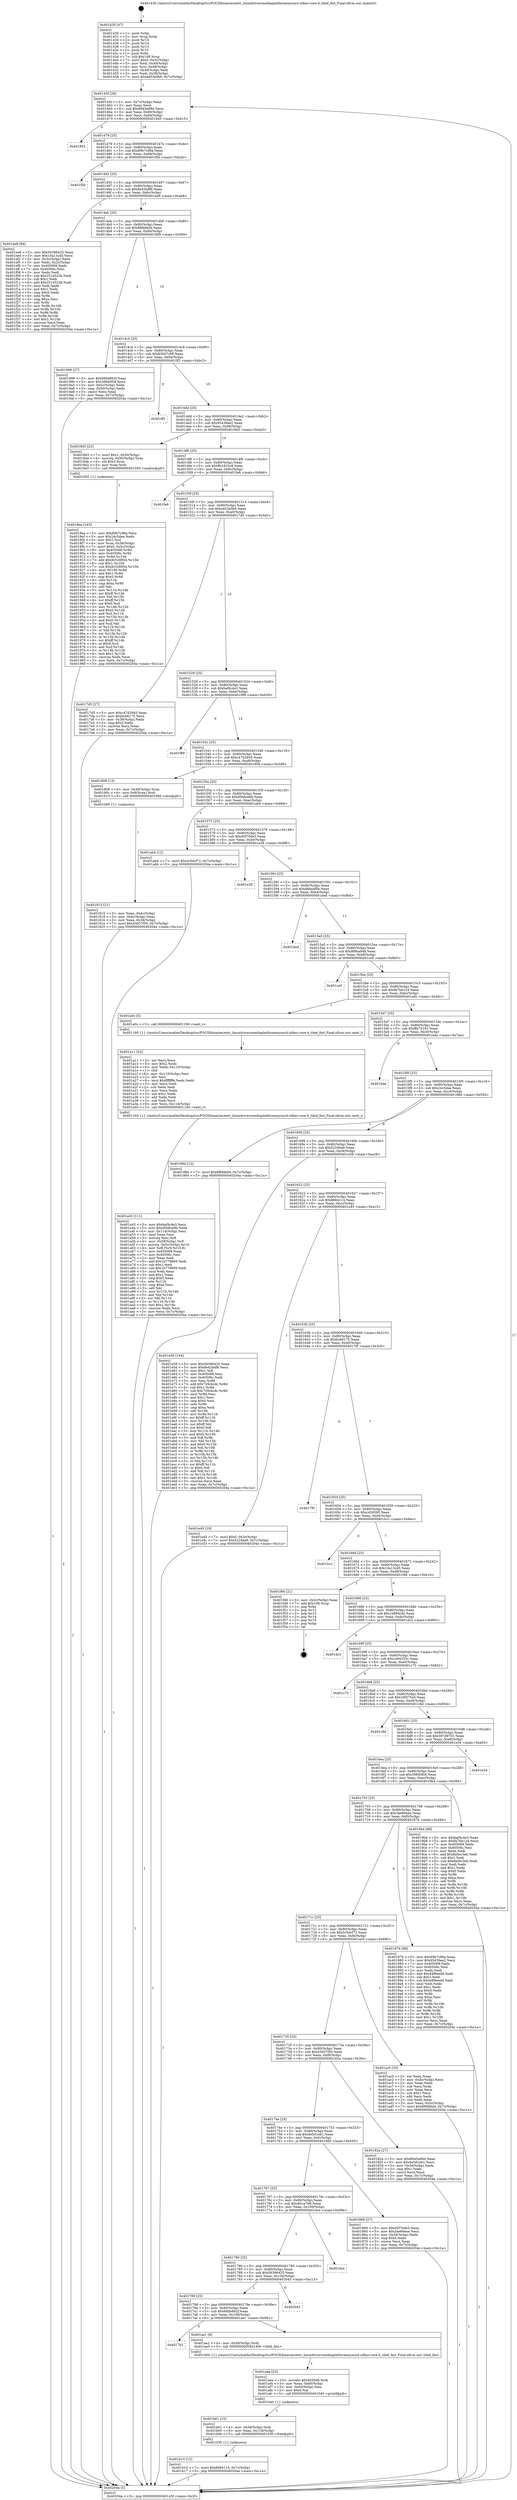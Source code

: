 digraph "0x401430" {
  label = "0x401430 (/mnt/c/Users/mathe/Desktop/tcc/POCII/binaries/extr_linuxdriversmediaplatformexynos4-isfimc-core.h_tiled_fmt_Final-ollvm.out::main(0))"
  labelloc = "t"
  node[shape=record]

  Entry [label="",width=0.3,height=0.3,shape=circle,fillcolor=black,style=filled]
  "0x40145f" [label="{
     0x40145f [26]\l
     | [instrs]\l
     &nbsp;&nbsp;0x40145f \<+3\>: mov -0x7c(%rbp),%eax\l
     &nbsp;&nbsp;0x401462 \<+2\>: mov %eax,%ecx\l
     &nbsp;&nbsp;0x401464 \<+6\>: sub $0x8945e88d,%ecx\l
     &nbsp;&nbsp;0x40146a \<+3\>: mov %eax,-0x80(%rbp)\l
     &nbsp;&nbsp;0x40146d \<+6\>: mov %ecx,-0x84(%rbp)\l
     &nbsp;&nbsp;0x401473 \<+6\>: je 0000000000401845 \<main+0x415\>\l
  }"]
  "0x401845" [label="{
     0x401845\l
  }", style=dashed]
  "0x401479" [label="{
     0x401479 [25]\l
     | [instrs]\l
     &nbsp;&nbsp;0x401479 \<+5\>: jmp 000000000040147e \<main+0x4e\>\l
     &nbsp;&nbsp;0x40147e \<+3\>: mov -0x80(%rbp),%eax\l
     &nbsp;&nbsp;0x401481 \<+5\>: sub $0x89b7c98a,%eax\l
     &nbsp;&nbsp;0x401486 \<+6\>: mov %eax,-0x88(%rbp)\l
     &nbsp;&nbsp;0x40148c \<+6\>: je 0000000000401f5b \<main+0xb2b\>\l
  }"]
  Exit [label="",width=0.3,height=0.3,shape=circle,fillcolor=black,style=filled,peripheries=2]
  "0x401f5b" [label="{
     0x401f5b\l
  }", style=dashed]
  "0x401492" [label="{
     0x401492 [25]\l
     | [instrs]\l
     &nbsp;&nbsp;0x401492 \<+5\>: jmp 0000000000401497 \<main+0x67\>\l
     &nbsp;&nbsp;0x401497 \<+3\>: mov -0x80(%rbp),%eax\l
     &nbsp;&nbsp;0x40149a \<+5\>: sub $0x8e42bdf6,%eax\l
     &nbsp;&nbsp;0x40149f \<+6\>: mov %eax,-0x8c(%rbp)\l
     &nbsp;&nbsp;0x4014a5 \<+6\>: je 0000000000401ee8 \<main+0xab8\>\l
  }"]
  "0x401b10" [label="{
     0x401b10 [12]\l
     | [instrs]\l
     &nbsp;&nbsp;0x401b10 \<+7\>: movl $0x8684114,-0x7c(%rbp)\l
     &nbsp;&nbsp;0x401b17 \<+5\>: jmp 000000000040204a \<main+0xc1a\>\l
  }"]
  "0x401ee8" [label="{
     0x401ee8 [94]\l
     | [instrs]\l
     &nbsp;&nbsp;0x401ee8 \<+5\>: mov $0x56396425,%eax\l
     &nbsp;&nbsp;0x401eed \<+5\>: mov $0x10a13cd5,%ecx\l
     &nbsp;&nbsp;0x401ef2 \<+3\>: mov -0x3c(%rbp),%edx\l
     &nbsp;&nbsp;0x401ef5 \<+3\>: mov %edx,-0x2c(%rbp)\l
     &nbsp;&nbsp;0x401ef8 \<+7\>: mov 0x405068,%edx\l
     &nbsp;&nbsp;0x401eff \<+7\>: mov 0x40506c,%esi\l
     &nbsp;&nbsp;0x401f06 \<+2\>: mov %edx,%edi\l
     &nbsp;&nbsp;0x401f08 \<+6\>: sub $0x2514523b,%edi\l
     &nbsp;&nbsp;0x401f0e \<+3\>: sub $0x1,%edi\l
     &nbsp;&nbsp;0x401f11 \<+6\>: add $0x2514523b,%edi\l
     &nbsp;&nbsp;0x401f17 \<+3\>: imul %edi,%edx\l
     &nbsp;&nbsp;0x401f1a \<+3\>: and $0x1,%edx\l
     &nbsp;&nbsp;0x401f1d \<+3\>: cmp $0x0,%edx\l
     &nbsp;&nbsp;0x401f20 \<+4\>: sete %r8b\l
     &nbsp;&nbsp;0x401f24 \<+3\>: cmp $0xa,%esi\l
     &nbsp;&nbsp;0x401f27 \<+4\>: setl %r9b\l
     &nbsp;&nbsp;0x401f2b \<+3\>: mov %r8b,%r10b\l
     &nbsp;&nbsp;0x401f2e \<+3\>: and %r9b,%r10b\l
     &nbsp;&nbsp;0x401f31 \<+3\>: xor %r9b,%r8b\l
     &nbsp;&nbsp;0x401f34 \<+3\>: or %r8b,%r10b\l
     &nbsp;&nbsp;0x401f37 \<+4\>: test $0x1,%r10b\l
     &nbsp;&nbsp;0x401f3b \<+3\>: cmovne %ecx,%eax\l
     &nbsp;&nbsp;0x401f3e \<+3\>: mov %eax,-0x7c(%rbp)\l
     &nbsp;&nbsp;0x401f41 \<+5\>: jmp 000000000040204a \<main+0xc1a\>\l
  }"]
  "0x4014ab" [label="{
     0x4014ab [25]\l
     | [instrs]\l
     &nbsp;&nbsp;0x4014ab \<+5\>: jmp 00000000004014b0 \<main+0x80\>\l
     &nbsp;&nbsp;0x4014b0 \<+3\>: mov -0x80(%rbp),%eax\l
     &nbsp;&nbsp;0x4014b3 \<+5\>: sub $0x8f6fd6d4,%eax\l
     &nbsp;&nbsp;0x4014b8 \<+6\>: mov %eax,-0x90(%rbp)\l
     &nbsp;&nbsp;0x4014be \<+6\>: je 0000000000401999 \<main+0x569\>\l
  }"]
  "0x401b01" [label="{
     0x401b01 [15]\l
     | [instrs]\l
     &nbsp;&nbsp;0x401b01 \<+4\>: mov -0x58(%rbp),%rdi\l
     &nbsp;&nbsp;0x401b05 \<+6\>: mov %eax,-0x118(%rbp)\l
     &nbsp;&nbsp;0x401b0b \<+5\>: call 0000000000401030 \<free@plt\>\l
     | [calls]\l
     &nbsp;&nbsp;0x401030 \{1\} (unknown)\l
  }"]
  "0x401999" [label="{
     0x401999 [27]\l
     | [instrs]\l
     &nbsp;&nbsp;0x401999 \<+5\>: mov $0x680b862f,%eax\l
     &nbsp;&nbsp;0x40199e \<+5\>: mov $0x39840fc8,%ecx\l
     &nbsp;&nbsp;0x4019a3 \<+3\>: mov -0x5c(%rbp),%edx\l
     &nbsp;&nbsp;0x4019a6 \<+3\>: cmp -0x50(%rbp),%edx\l
     &nbsp;&nbsp;0x4019a9 \<+3\>: cmovl %ecx,%eax\l
     &nbsp;&nbsp;0x4019ac \<+3\>: mov %eax,-0x7c(%rbp)\l
     &nbsp;&nbsp;0x4019af \<+5\>: jmp 000000000040204a \<main+0xc1a\>\l
  }"]
  "0x4014c4" [label="{
     0x4014c4 [25]\l
     | [instrs]\l
     &nbsp;&nbsp;0x4014c4 \<+5\>: jmp 00000000004014c9 \<main+0x99\>\l
     &nbsp;&nbsp;0x4014c9 \<+3\>: mov -0x80(%rbp),%eax\l
     &nbsp;&nbsp;0x4014cc \<+5\>: sub $0x93b97c98,%eax\l
     &nbsp;&nbsp;0x4014d1 \<+6\>: mov %eax,-0x94(%rbp)\l
     &nbsp;&nbsp;0x4014d7 \<+6\>: je 0000000000401ff2 \<main+0xbc2\>\l
  }"]
  "0x401aea" [label="{
     0x401aea [23]\l
     | [instrs]\l
     &nbsp;&nbsp;0x401aea \<+10\>: movabs $0x4030d6,%rdi\l
     &nbsp;&nbsp;0x401af4 \<+3\>: mov %eax,-0x60(%rbp)\l
     &nbsp;&nbsp;0x401af7 \<+3\>: mov -0x60(%rbp),%esi\l
     &nbsp;&nbsp;0x401afa \<+2\>: mov $0x0,%al\l
     &nbsp;&nbsp;0x401afc \<+5\>: call 0000000000401040 \<printf@plt\>\l
     | [calls]\l
     &nbsp;&nbsp;0x401040 \{1\} (unknown)\l
  }"]
  "0x401ff2" [label="{
     0x401ff2\l
  }", style=dashed]
  "0x4014dd" [label="{
     0x4014dd [25]\l
     | [instrs]\l
     &nbsp;&nbsp;0x4014dd \<+5\>: jmp 00000000004014e2 \<main+0xb2\>\l
     &nbsp;&nbsp;0x4014e2 \<+3\>: mov -0x80(%rbp),%eax\l
     &nbsp;&nbsp;0x4014e5 \<+5\>: sub $0x95439ee2,%eax\l
     &nbsp;&nbsp;0x4014ea \<+6\>: mov %eax,-0x98(%rbp)\l
     &nbsp;&nbsp;0x4014f0 \<+6\>: je 00000000004018d3 \<main+0x4a3\>\l
  }"]
  "0x4017b2" [label="{
     0x4017b2\l
  }", style=dashed]
  "0x4018d3" [label="{
     0x4018d3 [23]\l
     | [instrs]\l
     &nbsp;&nbsp;0x4018d3 \<+7\>: movl $0x1,-0x50(%rbp)\l
     &nbsp;&nbsp;0x4018da \<+4\>: movslq -0x50(%rbp),%rax\l
     &nbsp;&nbsp;0x4018de \<+4\>: shl $0x3,%rax\l
     &nbsp;&nbsp;0x4018e2 \<+3\>: mov %rax,%rdi\l
     &nbsp;&nbsp;0x4018e5 \<+5\>: call 0000000000401050 \<malloc@plt\>\l
     | [calls]\l
     &nbsp;&nbsp;0x401050 \{1\} (unknown)\l
  }"]
  "0x4014f6" [label="{
     0x4014f6 [25]\l
     | [instrs]\l
     &nbsp;&nbsp;0x4014f6 \<+5\>: jmp 00000000004014fb \<main+0xcb\>\l
     &nbsp;&nbsp;0x4014fb \<+3\>: mov -0x80(%rbp),%eax\l
     &nbsp;&nbsp;0x4014fe \<+5\>: sub $0x9b1832c8,%eax\l
     &nbsp;&nbsp;0x401503 \<+6\>: mov %eax,-0x9c(%rbp)\l
     &nbsp;&nbsp;0x401509 \<+6\>: je 0000000000401fe6 \<main+0xbb6\>\l
  }"]
  "0x401ae1" [label="{
     0x401ae1 [9]\l
     | [instrs]\l
     &nbsp;&nbsp;0x401ae1 \<+4\>: mov -0x58(%rbp),%rdi\l
     &nbsp;&nbsp;0x401ae5 \<+5\>: call 0000000000401400 \<tiled_fmt\>\l
     | [calls]\l
     &nbsp;&nbsp;0x401400 \{1\} (/mnt/c/Users/mathe/Desktop/tcc/POCII/binaries/extr_linuxdriversmediaplatformexynos4-isfimc-core.h_tiled_fmt_Final-ollvm.out::tiled_fmt)\l
  }"]
  "0x401fe6" [label="{
     0x401fe6\l
  }", style=dashed]
  "0x40150f" [label="{
     0x40150f [25]\l
     | [instrs]\l
     &nbsp;&nbsp;0x40150f \<+5\>: jmp 0000000000401514 \<main+0xe4\>\l
     &nbsp;&nbsp;0x401514 \<+3\>: mov -0x80(%rbp),%eax\l
     &nbsp;&nbsp;0x401517 \<+5\>: sub $0xa453e0b9,%eax\l
     &nbsp;&nbsp;0x40151c \<+6\>: mov %eax,-0xa0(%rbp)\l
     &nbsp;&nbsp;0x401522 \<+6\>: je 00000000004017d5 \<main+0x3a5\>\l
  }"]
  "0x401799" [label="{
     0x401799 [25]\l
     | [instrs]\l
     &nbsp;&nbsp;0x401799 \<+5\>: jmp 000000000040179e \<main+0x36e\>\l
     &nbsp;&nbsp;0x40179e \<+3\>: mov -0x80(%rbp),%eax\l
     &nbsp;&nbsp;0x4017a1 \<+5\>: sub $0x680b862f,%eax\l
     &nbsp;&nbsp;0x4017a6 \<+6\>: mov %eax,-0x108(%rbp)\l
     &nbsp;&nbsp;0x4017ac \<+6\>: je 0000000000401ae1 \<main+0x6b1\>\l
  }"]
  "0x4017d5" [label="{
     0x4017d5 [27]\l
     | [instrs]\l
     &nbsp;&nbsp;0x4017d5 \<+5\>: mov $0xc47d2945,%eax\l
     &nbsp;&nbsp;0x4017da \<+5\>: mov $0xbcb6175,%ecx\l
     &nbsp;&nbsp;0x4017df \<+3\>: mov -0x38(%rbp),%edx\l
     &nbsp;&nbsp;0x4017e2 \<+3\>: cmp $0x2,%edx\l
     &nbsp;&nbsp;0x4017e5 \<+3\>: cmovne %ecx,%eax\l
     &nbsp;&nbsp;0x4017e8 \<+3\>: mov %eax,-0x7c(%rbp)\l
     &nbsp;&nbsp;0x4017eb \<+5\>: jmp 000000000040204a \<main+0xc1a\>\l
  }"]
  "0x401528" [label="{
     0x401528 [25]\l
     | [instrs]\l
     &nbsp;&nbsp;0x401528 \<+5\>: jmp 000000000040152d \<main+0xfd\>\l
     &nbsp;&nbsp;0x40152d \<+3\>: mov -0x80(%rbp),%eax\l
     &nbsp;&nbsp;0x401530 \<+5\>: sub $0xbaf4c4e3,%eax\l
     &nbsp;&nbsp;0x401535 \<+6\>: mov %eax,-0xa4(%rbp)\l
     &nbsp;&nbsp;0x40153b \<+6\>: je 0000000000401f89 \<main+0xb59\>\l
  }"]
  "0x40204a" [label="{
     0x40204a [5]\l
     | [instrs]\l
     &nbsp;&nbsp;0x40204a \<+5\>: jmp 000000000040145f \<main+0x2f\>\l
  }"]
  "0x401430" [label="{
     0x401430 [47]\l
     | [instrs]\l
     &nbsp;&nbsp;0x401430 \<+1\>: push %rbp\l
     &nbsp;&nbsp;0x401431 \<+3\>: mov %rsp,%rbp\l
     &nbsp;&nbsp;0x401434 \<+2\>: push %r15\l
     &nbsp;&nbsp;0x401436 \<+2\>: push %r14\l
     &nbsp;&nbsp;0x401438 \<+2\>: push %r13\l
     &nbsp;&nbsp;0x40143a \<+2\>: push %r12\l
     &nbsp;&nbsp;0x40143c \<+1\>: push %rbx\l
     &nbsp;&nbsp;0x40143d \<+7\>: sub $0x108,%rsp\l
     &nbsp;&nbsp;0x401444 \<+7\>: movl $0x0,-0x3c(%rbp)\l
     &nbsp;&nbsp;0x40144b \<+3\>: mov %edi,-0x40(%rbp)\l
     &nbsp;&nbsp;0x40144e \<+4\>: mov %rsi,-0x48(%rbp)\l
     &nbsp;&nbsp;0x401452 \<+3\>: mov -0x40(%rbp),%edi\l
     &nbsp;&nbsp;0x401455 \<+3\>: mov %edi,-0x38(%rbp)\l
     &nbsp;&nbsp;0x401458 \<+7\>: movl $0xa453e0b9,-0x7c(%rbp)\l
  }"]
  "0x402043" [label="{
     0x402043\l
  }", style=dashed]
  "0x401f89" [label="{
     0x401f89\l
  }", style=dashed]
  "0x401541" [label="{
     0x401541 [25]\l
     | [instrs]\l
     &nbsp;&nbsp;0x401541 \<+5\>: jmp 0000000000401546 \<main+0x116\>\l
     &nbsp;&nbsp;0x401546 \<+3\>: mov -0x80(%rbp),%eax\l
     &nbsp;&nbsp;0x401549 \<+5\>: sub $0xc47d2945,%eax\l
     &nbsp;&nbsp;0x40154e \<+6\>: mov %eax,-0xa8(%rbp)\l
     &nbsp;&nbsp;0x401554 \<+6\>: je 0000000000401808 \<main+0x3d8\>\l
  }"]
  "0x401780" [label="{
     0x401780 [25]\l
     | [instrs]\l
     &nbsp;&nbsp;0x401780 \<+5\>: jmp 0000000000401785 \<main+0x355\>\l
     &nbsp;&nbsp;0x401785 \<+3\>: mov -0x80(%rbp),%eax\l
     &nbsp;&nbsp;0x401788 \<+5\>: sub $0x56396425,%eax\l
     &nbsp;&nbsp;0x40178d \<+6\>: mov %eax,-0x104(%rbp)\l
     &nbsp;&nbsp;0x401793 \<+6\>: je 0000000000402043 \<main+0xc13\>\l
  }"]
  "0x401808" [label="{
     0x401808 [13]\l
     | [instrs]\l
     &nbsp;&nbsp;0x401808 \<+4\>: mov -0x48(%rbp),%rax\l
     &nbsp;&nbsp;0x40180c \<+4\>: mov 0x8(%rax),%rdi\l
     &nbsp;&nbsp;0x401810 \<+5\>: call 0000000000401060 \<atoi@plt\>\l
     | [calls]\l
     &nbsp;&nbsp;0x401060 \{1\} (unknown)\l
  }"]
  "0x40155a" [label="{
     0x40155a [25]\l
     | [instrs]\l
     &nbsp;&nbsp;0x40155a \<+5\>: jmp 000000000040155f \<main+0x12f\>\l
     &nbsp;&nbsp;0x40155f \<+3\>: mov -0x80(%rbp),%eax\l
     &nbsp;&nbsp;0x401562 \<+5\>: sub $0xd5b8ce9b,%eax\l
     &nbsp;&nbsp;0x401567 \<+6\>: mov %eax,-0xac(%rbp)\l
     &nbsp;&nbsp;0x40156d \<+6\>: je 0000000000401ab4 \<main+0x684\>\l
  }"]
  "0x401815" [label="{
     0x401815 [21]\l
     | [instrs]\l
     &nbsp;&nbsp;0x401815 \<+3\>: mov %eax,-0x4c(%rbp)\l
     &nbsp;&nbsp;0x401818 \<+3\>: mov -0x4c(%rbp),%eax\l
     &nbsp;&nbsp;0x40181b \<+3\>: mov %eax,-0x34(%rbp)\l
     &nbsp;&nbsp;0x40181e \<+7\>: movl $0x43d37f50,-0x7c(%rbp)\l
     &nbsp;&nbsp;0x401825 \<+5\>: jmp 000000000040204a \<main+0xc1a\>\l
  }"]
  "0x401dce" [label="{
     0x401dce\l
  }", style=dashed]
  "0x401ab4" [label="{
     0x401ab4 [12]\l
     | [instrs]\l
     &nbsp;&nbsp;0x401ab4 \<+7\>: movl $0x3c5dcf72,-0x7c(%rbp)\l
     &nbsp;&nbsp;0x401abb \<+5\>: jmp 000000000040204a \<main+0xc1a\>\l
  }"]
  "0x401573" [label="{
     0x401573 [25]\l
     | [instrs]\l
     &nbsp;&nbsp;0x401573 \<+5\>: jmp 0000000000401578 \<main+0x148\>\l
     &nbsp;&nbsp;0x401578 \<+3\>: mov -0x80(%rbp),%eax\l
     &nbsp;&nbsp;0x40157b \<+5\>: sub $0xd5f70de3,%eax\l
     &nbsp;&nbsp;0x401580 \<+6\>: mov %eax,-0xb0(%rbp)\l
     &nbsp;&nbsp;0x401586 \<+6\>: je 0000000000401e28 \<main+0x9f8\>\l
  }"]
  "0x401a45" [label="{
     0x401a45 [111]\l
     | [instrs]\l
     &nbsp;&nbsp;0x401a45 \<+5\>: mov $0xbaf4c4e3,%ecx\l
     &nbsp;&nbsp;0x401a4a \<+5\>: mov $0xd5b8ce9b,%edx\l
     &nbsp;&nbsp;0x401a4f \<+6\>: mov -0x114(%rbp),%esi\l
     &nbsp;&nbsp;0x401a55 \<+3\>: imul %eax,%esi\l
     &nbsp;&nbsp;0x401a58 \<+3\>: movslq %esi,%r8\l
     &nbsp;&nbsp;0x401a5b \<+4\>: mov -0x58(%rbp),%r9\l
     &nbsp;&nbsp;0x401a5f \<+4\>: movslq -0x5c(%rbp),%r10\l
     &nbsp;&nbsp;0x401a63 \<+4\>: mov %r8,(%r9,%r10,8)\l
     &nbsp;&nbsp;0x401a67 \<+7\>: mov 0x405068,%eax\l
     &nbsp;&nbsp;0x401a6e \<+7\>: mov 0x40506c,%esi\l
     &nbsp;&nbsp;0x401a75 \<+2\>: mov %eax,%edi\l
     &nbsp;&nbsp;0x401a77 \<+6\>: add $0x1b779669,%edi\l
     &nbsp;&nbsp;0x401a7d \<+3\>: sub $0x1,%edi\l
     &nbsp;&nbsp;0x401a80 \<+6\>: sub $0x1b779669,%edi\l
     &nbsp;&nbsp;0x401a86 \<+3\>: imul %edi,%eax\l
     &nbsp;&nbsp;0x401a89 \<+3\>: and $0x1,%eax\l
     &nbsp;&nbsp;0x401a8c \<+3\>: cmp $0x0,%eax\l
     &nbsp;&nbsp;0x401a8f \<+4\>: sete %r11b\l
     &nbsp;&nbsp;0x401a93 \<+3\>: cmp $0xa,%esi\l
     &nbsp;&nbsp;0x401a96 \<+3\>: setl %bl\l
     &nbsp;&nbsp;0x401a99 \<+3\>: mov %r11b,%r14b\l
     &nbsp;&nbsp;0x401a9c \<+3\>: and %bl,%r14b\l
     &nbsp;&nbsp;0x401a9f \<+3\>: xor %bl,%r11b\l
     &nbsp;&nbsp;0x401aa2 \<+3\>: or %r11b,%r14b\l
     &nbsp;&nbsp;0x401aa5 \<+4\>: test $0x1,%r14b\l
     &nbsp;&nbsp;0x401aa9 \<+3\>: cmovne %edx,%ecx\l
     &nbsp;&nbsp;0x401aac \<+3\>: mov %ecx,-0x7c(%rbp)\l
     &nbsp;&nbsp;0x401aaf \<+5\>: jmp 000000000040204a \<main+0xc1a\>\l
  }"]
  "0x401e28" [label="{
     0x401e28\l
  }", style=dashed]
  "0x40158c" [label="{
     0x40158c [25]\l
     | [instrs]\l
     &nbsp;&nbsp;0x40158c \<+5\>: jmp 0000000000401591 \<main+0x161\>\l
     &nbsp;&nbsp;0x401591 \<+3\>: mov -0x80(%rbp),%eax\l
     &nbsp;&nbsp;0x401594 \<+5\>: sub $0xdb6adf0e,%eax\l
     &nbsp;&nbsp;0x401599 \<+6\>: mov %eax,-0xb4(%rbp)\l
     &nbsp;&nbsp;0x40159f \<+6\>: je 0000000000401ded \<main+0x9bd\>\l
  }"]
  "0x401a11" [label="{
     0x401a11 [52]\l
     | [instrs]\l
     &nbsp;&nbsp;0x401a11 \<+2\>: xor %ecx,%ecx\l
     &nbsp;&nbsp;0x401a13 \<+5\>: mov $0x2,%edx\l
     &nbsp;&nbsp;0x401a18 \<+6\>: mov %edx,-0x110(%rbp)\l
     &nbsp;&nbsp;0x401a1e \<+1\>: cltd\l
     &nbsp;&nbsp;0x401a1f \<+6\>: mov -0x110(%rbp),%esi\l
     &nbsp;&nbsp;0x401a25 \<+2\>: idiv %esi\l
     &nbsp;&nbsp;0x401a27 \<+6\>: imul $0xfffffffe,%edx,%edx\l
     &nbsp;&nbsp;0x401a2d \<+2\>: mov %ecx,%edi\l
     &nbsp;&nbsp;0x401a2f \<+2\>: sub %edx,%edi\l
     &nbsp;&nbsp;0x401a31 \<+2\>: mov %ecx,%edx\l
     &nbsp;&nbsp;0x401a33 \<+3\>: sub $0x1,%edx\l
     &nbsp;&nbsp;0x401a36 \<+2\>: add %edx,%edi\l
     &nbsp;&nbsp;0x401a38 \<+2\>: sub %edi,%ecx\l
     &nbsp;&nbsp;0x401a3a \<+6\>: mov %ecx,-0x114(%rbp)\l
     &nbsp;&nbsp;0x401a40 \<+5\>: call 0000000000401160 \<next_i\>\l
     | [calls]\l
     &nbsp;&nbsp;0x401160 \{1\} (/mnt/c/Users/mathe/Desktop/tcc/POCII/binaries/extr_linuxdriversmediaplatformexynos4-isfimc-core.h_tiled_fmt_Final-ollvm.out::next_i)\l
  }"]
  "0x401ded" [label="{
     0x401ded\l
  }", style=dashed]
  "0x4015a5" [label="{
     0x4015a5 [25]\l
     | [instrs]\l
     &nbsp;&nbsp;0x4015a5 \<+5\>: jmp 00000000004015aa \<main+0x17a\>\l
     &nbsp;&nbsp;0x4015aa \<+3\>: mov -0x80(%rbp),%eax\l
     &nbsp;&nbsp;0x4015ad \<+5\>: sub $0xf89ba94b,%eax\l
     &nbsp;&nbsp;0x4015b2 \<+6\>: mov %eax,-0xb8(%rbp)\l
     &nbsp;&nbsp;0x4015b8 \<+6\>: je 0000000000401ce5 \<main+0x8b5\>\l
  }"]
  "0x4018ea" [label="{
     0x4018ea [163]\l
     | [instrs]\l
     &nbsp;&nbsp;0x4018ea \<+5\>: mov $0x89b7c98a,%ecx\l
     &nbsp;&nbsp;0x4018ef \<+5\>: mov $0x24c5dee,%edx\l
     &nbsp;&nbsp;0x4018f4 \<+3\>: mov $0x1,%sil\l
     &nbsp;&nbsp;0x4018f7 \<+4\>: mov %rax,-0x58(%rbp)\l
     &nbsp;&nbsp;0x4018fb \<+7\>: movl $0x0,-0x5c(%rbp)\l
     &nbsp;&nbsp;0x401902 \<+8\>: mov 0x405068,%r8d\l
     &nbsp;&nbsp;0x40190a \<+8\>: mov 0x40506c,%r9d\l
     &nbsp;&nbsp;0x401912 \<+3\>: mov %r8d,%r10d\l
     &nbsp;&nbsp;0x401915 \<+7\>: add $0x8c52895d,%r10d\l
     &nbsp;&nbsp;0x40191c \<+4\>: sub $0x1,%r10d\l
     &nbsp;&nbsp;0x401920 \<+7\>: sub $0x8c52895d,%r10d\l
     &nbsp;&nbsp;0x401927 \<+4\>: imul %r10d,%r8d\l
     &nbsp;&nbsp;0x40192b \<+4\>: and $0x1,%r8d\l
     &nbsp;&nbsp;0x40192f \<+4\>: cmp $0x0,%r8d\l
     &nbsp;&nbsp;0x401933 \<+4\>: sete %r11b\l
     &nbsp;&nbsp;0x401937 \<+4\>: cmp $0xa,%r9d\l
     &nbsp;&nbsp;0x40193b \<+3\>: setl %bl\l
     &nbsp;&nbsp;0x40193e \<+3\>: mov %r11b,%r14b\l
     &nbsp;&nbsp;0x401941 \<+4\>: xor $0xff,%r14b\l
     &nbsp;&nbsp;0x401945 \<+3\>: mov %bl,%r15b\l
     &nbsp;&nbsp;0x401948 \<+4\>: xor $0xff,%r15b\l
     &nbsp;&nbsp;0x40194c \<+4\>: xor $0x0,%sil\l
     &nbsp;&nbsp;0x401950 \<+3\>: mov %r14b,%r12b\l
     &nbsp;&nbsp;0x401953 \<+4\>: and $0x0,%r12b\l
     &nbsp;&nbsp;0x401957 \<+3\>: and %sil,%r11b\l
     &nbsp;&nbsp;0x40195a \<+3\>: mov %r15b,%r13b\l
     &nbsp;&nbsp;0x40195d \<+4\>: and $0x0,%r13b\l
     &nbsp;&nbsp;0x401961 \<+3\>: and %sil,%bl\l
     &nbsp;&nbsp;0x401964 \<+3\>: or %r11b,%r12b\l
     &nbsp;&nbsp;0x401967 \<+3\>: or %bl,%r13b\l
     &nbsp;&nbsp;0x40196a \<+3\>: xor %r13b,%r12b\l
     &nbsp;&nbsp;0x40196d \<+3\>: or %r15b,%r14b\l
     &nbsp;&nbsp;0x401970 \<+4\>: xor $0xff,%r14b\l
     &nbsp;&nbsp;0x401974 \<+4\>: or $0x0,%sil\l
     &nbsp;&nbsp;0x401978 \<+3\>: and %sil,%r14b\l
     &nbsp;&nbsp;0x40197b \<+3\>: or %r14b,%r12b\l
     &nbsp;&nbsp;0x40197e \<+4\>: test $0x1,%r12b\l
     &nbsp;&nbsp;0x401982 \<+3\>: cmovne %edx,%ecx\l
     &nbsp;&nbsp;0x401985 \<+3\>: mov %ecx,-0x7c(%rbp)\l
     &nbsp;&nbsp;0x401988 \<+5\>: jmp 000000000040204a \<main+0xc1a\>\l
  }"]
  "0x401ce5" [label="{
     0x401ce5\l
  }", style=dashed]
  "0x4015be" [label="{
     0x4015be [25]\l
     | [instrs]\l
     &nbsp;&nbsp;0x4015be \<+5\>: jmp 00000000004015c3 \<main+0x193\>\l
     &nbsp;&nbsp;0x4015c3 \<+3\>: mov -0x80(%rbp),%eax\l
     &nbsp;&nbsp;0x4015c6 \<+5\>: sub $0xfa7bb124,%eax\l
     &nbsp;&nbsp;0x4015cb \<+6\>: mov %eax,-0xbc(%rbp)\l
     &nbsp;&nbsp;0x4015d1 \<+6\>: je 0000000000401a0c \<main+0x5dc\>\l
  }"]
  "0x401767" [label="{
     0x401767 [25]\l
     | [instrs]\l
     &nbsp;&nbsp;0x401767 \<+5\>: jmp 000000000040176c \<main+0x33c\>\l
     &nbsp;&nbsp;0x40176c \<+3\>: mov -0x80(%rbp),%eax\l
     &nbsp;&nbsp;0x40176f \<+5\>: sub $0x4fcca7b8,%eax\l
     &nbsp;&nbsp;0x401774 \<+6\>: mov %eax,-0x100(%rbp)\l
     &nbsp;&nbsp;0x40177a \<+6\>: je 0000000000401dce \<main+0x99e\>\l
  }"]
  "0x401a0c" [label="{
     0x401a0c [5]\l
     | [instrs]\l
     &nbsp;&nbsp;0x401a0c \<+5\>: call 0000000000401160 \<next_i\>\l
     | [calls]\l
     &nbsp;&nbsp;0x401160 \{1\} (/mnt/c/Users/mathe/Desktop/tcc/POCII/binaries/extr_linuxdriversmediaplatformexynos4-isfimc-core.h_tiled_fmt_Final-ollvm.out::next_i)\l
  }"]
  "0x4015d7" [label="{
     0x4015d7 [25]\l
     | [instrs]\l
     &nbsp;&nbsp;0x4015d7 \<+5\>: jmp 00000000004015dc \<main+0x1ac\>\l
     &nbsp;&nbsp;0x4015dc \<+3\>: mov -0x80(%rbp),%eax\l
     &nbsp;&nbsp;0x4015df \<+5\>: sub $0xffa74191,%eax\l
     &nbsp;&nbsp;0x4015e4 \<+6\>: mov %eax,-0xc0(%rbp)\l
     &nbsp;&nbsp;0x4015ea \<+6\>: je 0000000000401bda \<main+0x7aa\>\l
  }"]
  "0x401860" [label="{
     0x401860 [27]\l
     | [instrs]\l
     &nbsp;&nbsp;0x401860 \<+5\>: mov $0xd5f70de3,%eax\l
     &nbsp;&nbsp;0x401865 \<+5\>: mov $0x3ae66eee,%ecx\l
     &nbsp;&nbsp;0x40186a \<+3\>: mov -0x34(%rbp),%edx\l
     &nbsp;&nbsp;0x40186d \<+3\>: cmp $0x0,%edx\l
     &nbsp;&nbsp;0x401870 \<+3\>: cmove %ecx,%eax\l
     &nbsp;&nbsp;0x401873 \<+3\>: mov %eax,-0x7c(%rbp)\l
     &nbsp;&nbsp;0x401876 \<+5\>: jmp 000000000040204a \<main+0xc1a\>\l
  }"]
  "0x401bda" [label="{
     0x401bda\l
  }", style=dashed]
  "0x4015f0" [label="{
     0x4015f0 [25]\l
     | [instrs]\l
     &nbsp;&nbsp;0x4015f0 \<+5\>: jmp 00000000004015f5 \<main+0x1c5\>\l
     &nbsp;&nbsp;0x4015f5 \<+3\>: mov -0x80(%rbp),%eax\l
     &nbsp;&nbsp;0x4015f8 \<+5\>: sub $0x24c5dee,%eax\l
     &nbsp;&nbsp;0x4015fd \<+6\>: mov %eax,-0xc4(%rbp)\l
     &nbsp;&nbsp;0x401603 \<+6\>: je 000000000040198d \<main+0x55d\>\l
  }"]
  "0x40174e" [label="{
     0x40174e [25]\l
     | [instrs]\l
     &nbsp;&nbsp;0x40174e \<+5\>: jmp 0000000000401753 \<main+0x323\>\l
     &nbsp;&nbsp;0x401753 \<+3\>: mov -0x80(%rbp),%eax\l
     &nbsp;&nbsp;0x401756 \<+5\>: sub $0x4e5d1eb1,%eax\l
     &nbsp;&nbsp;0x40175b \<+6\>: mov %eax,-0xfc(%rbp)\l
     &nbsp;&nbsp;0x401761 \<+6\>: je 0000000000401860 \<main+0x430\>\l
  }"]
  "0x40198d" [label="{
     0x40198d [12]\l
     | [instrs]\l
     &nbsp;&nbsp;0x40198d \<+7\>: movl $0x8f6fd6d4,-0x7c(%rbp)\l
     &nbsp;&nbsp;0x401994 \<+5\>: jmp 000000000040204a \<main+0xc1a\>\l
  }"]
  "0x401609" [label="{
     0x401609 [25]\l
     | [instrs]\l
     &nbsp;&nbsp;0x401609 \<+5\>: jmp 000000000040160e \<main+0x1de\>\l
     &nbsp;&nbsp;0x40160e \<+3\>: mov -0x80(%rbp),%eax\l
     &nbsp;&nbsp;0x401611 \<+5\>: sub $0x5224ba9,%eax\l
     &nbsp;&nbsp;0x401616 \<+6\>: mov %eax,-0xc8(%rbp)\l
     &nbsp;&nbsp;0x40161c \<+6\>: je 0000000000401e58 \<main+0xa28\>\l
  }"]
  "0x40182a" [label="{
     0x40182a [27]\l
     | [instrs]\l
     &nbsp;&nbsp;0x40182a \<+5\>: mov $0x8945e88d,%eax\l
     &nbsp;&nbsp;0x40182f \<+5\>: mov $0x4e5d1eb1,%ecx\l
     &nbsp;&nbsp;0x401834 \<+3\>: mov -0x34(%rbp),%edx\l
     &nbsp;&nbsp;0x401837 \<+3\>: cmp $0x1,%edx\l
     &nbsp;&nbsp;0x40183a \<+3\>: cmovl %ecx,%eax\l
     &nbsp;&nbsp;0x40183d \<+3\>: mov %eax,-0x7c(%rbp)\l
     &nbsp;&nbsp;0x401840 \<+5\>: jmp 000000000040204a \<main+0xc1a\>\l
  }"]
  "0x401e58" [label="{
     0x401e58 [144]\l
     | [instrs]\l
     &nbsp;&nbsp;0x401e58 \<+5\>: mov $0x56396425,%eax\l
     &nbsp;&nbsp;0x401e5d \<+5\>: mov $0x8e42bdf6,%ecx\l
     &nbsp;&nbsp;0x401e62 \<+2\>: mov $0x1,%dl\l
     &nbsp;&nbsp;0x401e64 \<+7\>: mov 0x405068,%esi\l
     &nbsp;&nbsp;0x401e6b \<+7\>: mov 0x40506c,%edi\l
     &nbsp;&nbsp;0x401e72 \<+3\>: mov %esi,%r8d\l
     &nbsp;&nbsp;0x401e75 \<+7\>: add $0x729cbcdc,%r8d\l
     &nbsp;&nbsp;0x401e7c \<+4\>: sub $0x1,%r8d\l
     &nbsp;&nbsp;0x401e80 \<+7\>: sub $0x729cbcdc,%r8d\l
     &nbsp;&nbsp;0x401e87 \<+4\>: imul %r8d,%esi\l
     &nbsp;&nbsp;0x401e8b \<+3\>: and $0x1,%esi\l
     &nbsp;&nbsp;0x401e8e \<+3\>: cmp $0x0,%esi\l
     &nbsp;&nbsp;0x401e91 \<+4\>: sete %r9b\l
     &nbsp;&nbsp;0x401e95 \<+3\>: cmp $0xa,%edi\l
     &nbsp;&nbsp;0x401e98 \<+4\>: setl %r10b\l
     &nbsp;&nbsp;0x401e9c \<+3\>: mov %r9b,%r11b\l
     &nbsp;&nbsp;0x401e9f \<+4\>: xor $0xff,%r11b\l
     &nbsp;&nbsp;0x401ea3 \<+3\>: mov %r10b,%bl\l
     &nbsp;&nbsp;0x401ea6 \<+3\>: xor $0xff,%bl\l
     &nbsp;&nbsp;0x401ea9 \<+3\>: xor $0x0,%dl\l
     &nbsp;&nbsp;0x401eac \<+3\>: mov %r11b,%r14b\l
     &nbsp;&nbsp;0x401eaf \<+4\>: and $0x0,%r14b\l
     &nbsp;&nbsp;0x401eb3 \<+3\>: and %dl,%r9b\l
     &nbsp;&nbsp;0x401eb6 \<+3\>: mov %bl,%r15b\l
     &nbsp;&nbsp;0x401eb9 \<+4\>: and $0x0,%r15b\l
     &nbsp;&nbsp;0x401ebd \<+3\>: and %dl,%r10b\l
     &nbsp;&nbsp;0x401ec0 \<+3\>: or %r9b,%r14b\l
     &nbsp;&nbsp;0x401ec3 \<+3\>: or %r10b,%r15b\l
     &nbsp;&nbsp;0x401ec6 \<+3\>: xor %r15b,%r14b\l
     &nbsp;&nbsp;0x401ec9 \<+3\>: or %bl,%r11b\l
     &nbsp;&nbsp;0x401ecc \<+4\>: xor $0xff,%r11b\l
     &nbsp;&nbsp;0x401ed0 \<+3\>: or $0x0,%dl\l
     &nbsp;&nbsp;0x401ed3 \<+3\>: and %dl,%r11b\l
     &nbsp;&nbsp;0x401ed6 \<+3\>: or %r11b,%r14b\l
     &nbsp;&nbsp;0x401ed9 \<+4\>: test $0x1,%r14b\l
     &nbsp;&nbsp;0x401edd \<+3\>: cmovne %ecx,%eax\l
     &nbsp;&nbsp;0x401ee0 \<+3\>: mov %eax,-0x7c(%rbp)\l
     &nbsp;&nbsp;0x401ee3 \<+5\>: jmp 000000000040204a \<main+0xc1a\>\l
  }"]
  "0x401622" [label="{
     0x401622 [25]\l
     | [instrs]\l
     &nbsp;&nbsp;0x401622 \<+5\>: jmp 0000000000401627 \<main+0x1f7\>\l
     &nbsp;&nbsp;0x401627 \<+3\>: mov -0x80(%rbp),%eax\l
     &nbsp;&nbsp;0x40162a \<+5\>: sub $0x8684114,%eax\l
     &nbsp;&nbsp;0x40162f \<+6\>: mov %eax,-0xcc(%rbp)\l
     &nbsp;&nbsp;0x401635 \<+6\>: je 0000000000401e45 \<main+0xa15\>\l
  }"]
  "0x401735" [label="{
     0x401735 [25]\l
     | [instrs]\l
     &nbsp;&nbsp;0x401735 \<+5\>: jmp 000000000040173a \<main+0x30a\>\l
     &nbsp;&nbsp;0x40173a \<+3\>: mov -0x80(%rbp),%eax\l
     &nbsp;&nbsp;0x40173d \<+5\>: sub $0x43d37f50,%eax\l
     &nbsp;&nbsp;0x401742 \<+6\>: mov %eax,-0xf8(%rbp)\l
     &nbsp;&nbsp;0x401748 \<+6\>: je 000000000040182a \<main+0x3fa\>\l
  }"]
  "0x401e45" [label="{
     0x401e45 [19]\l
     | [instrs]\l
     &nbsp;&nbsp;0x401e45 \<+7\>: movl $0x0,-0x3c(%rbp)\l
     &nbsp;&nbsp;0x401e4c \<+7\>: movl $0x5224ba9,-0x7c(%rbp)\l
     &nbsp;&nbsp;0x401e53 \<+5\>: jmp 000000000040204a \<main+0xc1a\>\l
  }"]
  "0x40163b" [label="{
     0x40163b [25]\l
     | [instrs]\l
     &nbsp;&nbsp;0x40163b \<+5\>: jmp 0000000000401640 \<main+0x210\>\l
     &nbsp;&nbsp;0x401640 \<+3\>: mov -0x80(%rbp),%eax\l
     &nbsp;&nbsp;0x401643 \<+5\>: sub $0xbcb6175,%eax\l
     &nbsp;&nbsp;0x401648 \<+6\>: mov %eax,-0xd0(%rbp)\l
     &nbsp;&nbsp;0x40164e \<+6\>: je 00000000004017f0 \<main+0x3c0\>\l
  }"]
  "0x401ac0" [label="{
     0x401ac0 [33]\l
     | [instrs]\l
     &nbsp;&nbsp;0x401ac0 \<+2\>: xor %eax,%eax\l
     &nbsp;&nbsp;0x401ac2 \<+3\>: mov -0x5c(%rbp),%ecx\l
     &nbsp;&nbsp;0x401ac5 \<+2\>: mov %eax,%edx\l
     &nbsp;&nbsp;0x401ac7 \<+2\>: sub %ecx,%edx\l
     &nbsp;&nbsp;0x401ac9 \<+2\>: mov %eax,%ecx\l
     &nbsp;&nbsp;0x401acb \<+3\>: sub $0x1,%ecx\l
     &nbsp;&nbsp;0x401ace \<+2\>: add %ecx,%edx\l
     &nbsp;&nbsp;0x401ad0 \<+2\>: sub %edx,%eax\l
     &nbsp;&nbsp;0x401ad2 \<+3\>: mov %eax,-0x5c(%rbp)\l
     &nbsp;&nbsp;0x401ad5 \<+7\>: movl $0x8f6fd6d4,-0x7c(%rbp)\l
     &nbsp;&nbsp;0x401adc \<+5\>: jmp 000000000040204a \<main+0xc1a\>\l
  }"]
  "0x4017f0" [label="{
     0x4017f0\l
  }", style=dashed]
  "0x401654" [label="{
     0x401654 [25]\l
     | [instrs]\l
     &nbsp;&nbsp;0x401654 \<+5\>: jmp 0000000000401659 \<main+0x229\>\l
     &nbsp;&nbsp;0x401659 \<+3\>: mov -0x80(%rbp),%eax\l
     &nbsp;&nbsp;0x40165c \<+5\>: sub $0xc426585,%eax\l
     &nbsp;&nbsp;0x401661 \<+6\>: mov %eax,-0xd4(%rbp)\l
     &nbsp;&nbsp;0x401667 \<+6\>: je 0000000000401b1c \<main+0x6ec\>\l
  }"]
  "0x40171c" [label="{
     0x40171c [25]\l
     | [instrs]\l
     &nbsp;&nbsp;0x40171c \<+5\>: jmp 0000000000401721 \<main+0x2f1\>\l
     &nbsp;&nbsp;0x401721 \<+3\>: mov -0x80(%rbp),%eax\l
     &nbsp;&nbsp;0x401724 \<+5\>: sub $0x3c5dcf72,%eax\l
     &nbsp;&nbsp;0x401729 \<+6\>: mov %eax,-0xf4(%rbp)\l
     &nbsp;&nbsp;0x40172f \<+6\>: je 0000000000401ac0 \<main+0x690\>\l
  }"]
  "0x401b1c" [label="{
     0x401b1c\l
  }", style=dashed]
  "0x40166d" [label="{
     0x40166d [25]\l
     | [instrs]\l
     &nbsp;&nbsp;0x40166d \<+5\>: jmp 0000000000401672 \<main+0x242\>\l
     &nbsp;&nbsp;0x401672 \<+3\>: mov -0x80(%rbp),%eax\l
     &nbsp;&nbsp;0x401675 \<+5\>: sub $0x10a13cd5,%eax\l
     &nbsp;&nbsp;0x40167a \<+6\>: mov %eax,-0xd8(%rbp)\l
     &nbsp;&nbsp;0x401680 \<+6\>: je 0000000000401f46 \<main+0xb16\>\l
  }"]
  "0x40187b" [label="{
     0x40187b [88]\l
     | [instrs]\l
     &nbsp;&nbsp;0x40187b \<+5\>: mov $0x89b7c98a,%eax\l
     &nbsp;&nbsp;0x401880 \<+5\>: mov $0x95439ee2,%ecx\l
     &nbsp;&nbsp;0x401885 \<+7\>: mov 0x405068,%edx\l
     &nbsp;&nbsp;0x40188c \<+7\>: mov 0x40506c,%esi\l
     &nbsp;&nbsp;0x401893 \<+2\>: mov %edx,%edi\l
     &nbsp;&nbsp;0x401895 \<+6\>: add $0x44f9eedd,%edi\l
     &nbsp;&nbsp;0x40189b \<+3\>: sub $0x1,%edi\l
     &nbsp;&nbsp;0x40189e \<+6\>: sub $0x44f9eedd,%edi\l
     &nbsp;&nbsp;0x4018a4 \<+3\>: imul %edi,%edx\l
     &nbsp;&nbsp;0x4018a7 \<+3\>: and $0x1,%edx\l
     &nbsp;&nbsp;0x4018aa \<+3\>: cmp $0x0,%edx\l
     &nbsp;&nbsp;0x4018ad \<+4\>: sete %r8b\l
     &nbsp;&nbsp;0x4018b1 \<+3\>: cmp $0xa,%esi\l
     &nbsp;&nbsp;0x4018b4 \<+4\>: setl %r9b\l
     &nbsp;&nbsp;0x4018b8 \<+3\>: mov %r8b,%r10b\l
     &nbsp;&nbsp;0x4018bb \<+3\>: and %r9b,%r10b\l
     &nbsp;&nbsp;0x4018be \<+3\>: xor %r9b,%r8b\l
     &nbsp;&nbsp;0x4018c1 \<+3\>: or %r8b,%r10b\l
     &nbsp;&nbsp;0x4018c4 \<+4\>: test $0x1,%r10b\l
     &nbsp;&nbsp;0x4018c8 \<+3\>: cmovne %ecx,%eax\l
     &nbsp;&nbsp;0x4018cb \<+3\>: mov %eax,-0x7c(%rbp)\l
     &nbsp;&nbsp;0x4018ce \<+5\>: jmp 000000000040204a \<main+0xc1a\>\l
  }"]
  "0x401f46" [label="{
     0x401f46 [21]\l
     | [instrs]\l
     &nbsp;&nbsp;0x401f46 \<+3\>: mov -0x2c(%rbp),%eax\l
     &nbsp;&nbsp;0x401f49 \<+7\>: add $0x108,%rsp\l
     &nbsp;&nbsp;0x401f50 \<+1\>: pop %rbx\l
     &nbsp;&nbsp;0x401f51 \<+2\>: pop %r12\l
     &nbsp;&nbsp;0x401f53 \<+2\>: pop %r13\l
     &nbsp;&nbsp;0x401f55 \<+2\>: pop %r14\l
     &nbsp;&nbsp;0x401f57 \<+2\>: pop %r15\l
     &nbsp;&nbsp;0x401f59 \<+1\>: pop %rbp\l
     &nbsp;&nbsp;0x401f5a \<+1\>: ret\l
  }"]
  "0x401686" [label="{
     0x401686 [25]\l
     | [instrs]\l
     &nbsp;&nbsp;0x401686 \<+5\>: jmp 000000000040168b \<main+0x25b\>\l
     &nbsp;&nbsp;0x40168b \<+3\>: mov -0x80(%rbp),%eax\l
     &nbsp;&nbsp;0x40168e \<+5\>: sub $0x1b894cdc,%eax\l
     &nbsp;&nbsp;0x401693 \<+6\>: mov %eax,-0xdc(%rbp)\l
     &nbsp;&nbsp;0x401699 \<+6\>: je 0000000000401dc2 \<main+0x992\>\l
  }"]
  "0x401703" [label="{
     0x401703 [25]\l
     | [instrs]\l
     &nbsp;&nbsp;0x401703 \<+5\>: jmp 0000000000401708 \<main+0x2d8\>\l
     &nbsp;&nbsp;0x401708 \<+3\>: mov -0x80(%rbp),%eax\l
     &nbsp;&nbsp;0x40170b \<+5\>: sub $0x3ae66eee,%eax\l
     &nbsp;&nbsp;0x401710 \<+6\>: mov %eax,-0xf0(%rbp)\l
     &nbsp;&nbsp;0x401716 \<+6\>: je 000000000040187b \<main+0x44b\>\l
  }"]
  "0x401dc2" [label="{
     0x401dc2\l
  }", style=dashed]
  "0x40169f" [label="{
     0x40169f [25]\l
     | [instrs]\l
     &nbsp;&nbsp;0x40169f \<+5\>: jmp 00000000004016a4 \<main+0x274\>\l
     &nbsp;&nbsp;0x4016a4 \<+3\>: mov -0x80(%rbp),%eax\l
     &nbsp;&nbsp;0x4016a7 \<+5\>: sub $0x1e94353c,%eax\l
     &nbsp;&nbsp;0x4016ac \<+6\>: mov %eax,-0xe0(%rbp)\l
     &nbsp;&nbsp;0x4016b2 \<+6\>: je 0000000000401c72 \<main+0x842\>\l
  }"]
  "0x4019b4" [label="{
     0x4019b4 [88]\l
     | [instrs]\l
     &nbsp;&nbsp;0x4019b4 \<+5\>: mov $0xbaf4c4e3,%eax\l
     &nbsp;&nbsp;0x4019b9 \<+5\>: mov $0xfa7bb124,%ecx\l
     &nbsp;&nbsp;0x4019be \<+7\>: mov 0x405068,%edx\l
     &nbsp;&nbsp;0x4019c5 \<+7\>: mov 0x40506c,%esi\l
     &nbsp;&nbsp;0x4019cc \<+2\>: mov %edx,%edi\l
     &nbsp;&nbsp;0x4019ce \<+6\>: add $0x8a5ec3eb,%edi\l
     &nbsp;&nbsp;0x4019d4 \<+3\>: sub $0x1,%edi\l
     &nbsp;&nbsp;0x4019d7 \<+6\>: sub $0x8a5ec3eb,%edi\l
     &nbsp;&nbsp;0x4019dd \<+3\>: imul %edi,%edx\l
     &nbsp;&nbsp;0x4019e0 \<+3\>: and $0x1,%edx\l
     &nbsp;&nbsp;0x4019e3 \<+3\>: cmp $0x0,%edx\l
     &nbsp;&nbsp;0x4019e6 \<+4\>: sete %r8b\l
     &nbsp;&nbsp;0x4019ea \<+3\>: cmp $0xa,%esi\l
     &nbsp;&nbsp;0x4019ed \<+4\>: setl %r9b\l
     &nbsp;&nbsp;0x4019f1 \<+3\>: mov %r8b,%r10b\l
     &nbsp;&nbsp;0x4019f4 \<+3\>: and %r9b,%r10b\l
     &nbsp;&nbsp;0x4019f7 \<+3\>: xor %r9b,%r8b\l
     &nbsp;&nbsp;0x4019fa \<+3\>: or %r8b,%r10b\l
     &nbsp;&nbsp;0x4019fd \<+4\>: test $0x1,%r10b\l
     &nbsp;&nbsp;0x401a01 \<+3\>: cmovne %ecx,%eax\l
     &nbsp;&nbsp;0x401a04 \<+3\>: mov %eax,-0x7c(%rbp)\l
     &nbsp;&nbsp;0x401a07 \<+5\>: jmp 000000000040204a \<main+0xc1a\>\l
  }"]
  "0x401c72" [label="{
     0x401c72\l
  }", style=dashed]
  "0x4016b8" [label="{
     0x4016b8 [25]\l
     | [instrs]\l
     &nbsp;&nbsp;0x4016b8 \<+5\>: jmp 00000000004016bd \<main+0x28d\>\l
     &nbsp;&nbsp;0x4016bd \<+3\>: mov -0x80(%rbp),%eax\l
     &nbsp;&nbsp;0x4016c0 \<+5\>: sub $0x20f375a5,%eax\l
     &nbsp;&nbsp;0x4016c5 \<+6\>: mov %eax,-0xe4(%rbp)\l
     &nbsp;&nbsp;0x4016cb \<+6\>: je 0000000000401c8d \<main+0x85d\>\l
  }"]
  "0x4016ea" [label="{
     0x4016ea [25]\l
     | [instrs]\l
     &nbsp;&nbsp;0x4016ea \<+5\>: jmp 00000000004016ef \<main+0x2bf\>\l
     &nbsp;&nbsp;0x4016ef \<+3\>: mov -0x80(%rbp),%eax\l
     &nbsp;&nbsp;0x4016f2 \<+5\>: sub $0x39840fc8,%eax\l
     &nbsp;&nbsp;0x4016f7 \<+6\>: mov %eax,-0xec(%rbp)\l
     &nbsp;&nbsp;0x4016fd \<+6\>: je 00000000004019b4 \<main+0x584\>\l
  }"]
  "0x401c8d" [label="{
     0x401c8d\l
  }", style=dashed]
  "0x4016d1" [label="{
     0x4016d1 [25]\l
     | [instrs]\l
     &nbsp;&nbsp;0x4016d1 \<+5\>: jmp 00000000004016d6 \<main+0x2a6\>\l
     &nbsp;&nbsp;0x4016d6 \<+3\>: mov -0x80(%rbp),%eax\l
     &nbsp;&nbsp;0x4016d9 \<+5\>: sub $0x397d9701,%eax\l
     &nbsp;&nbsp;0x4016de \<+6\>: mov %eax,-0xe8(%rbp)\l
     &nbsp;&nbsp;0x4016e4 \<+6\>: je 0000000000401e34 \<main+0xa04\>\l
  }"]
  "0x401e34" [label="{
     0x401e34\l
  }", style=dashed]
  Entry -> "0x401430" [label=" 1"]
  "0x40145f" -> "0x401845" [label=" 0"]
  "0x40145f" -> "0x401479" [label=" 18"]
  "0x401f46" -> Exit [label=" 1"]
  "0x401479" -> "0x401f5b" [label=" 0"]
  "0x401479" -> "0x401492" [label=" 18"]
  "0x401ee8" -> "0x40204a" [label=" 1"]
  "0x401492" -> "0x401ee8" [label=" 1"]
  "0x401492" -> "0x4014ab" [label=" 17"]
  "0x401e58" -> "0x40204a" [label=" 1"]
  "0x4014ab" -> "0x401999" [label=" 2"]
  "0x4014ab" -> "0x4014c4" [label=" 15"]
  "0x401e45" -> "0x40204a" [label=" 1"]
  "0x4014c4" -> "0x401ff2" [label=" 0"]
  "0x4014c4" -> "0x4014dd" [label=" 15"]
  "0x401b10" -> "0x40204a" [label=" 1"]
  "0x4014dd" -> "0x4018d3" [label=" 1"]
  "0x4014dd" -> "0x4014f6" [label=" 14"]
  "0x401b01" -> "0x401b10" [label=" 1"]
  "0x4014f6" -> "0x401fe6" [label=" 0"]
  "0x4014f6" -> "0x40150f" [label=" 14"]
  "0x401aea" -> "0x401b01" [label=" 1"]
  "0x40150f" -> "0x4017d5" [label=" 1"]
  "0x40150f" -> "0x401528" [label=" 13"]
  "0x4017d5" -> "0x40204a" [label=" 1"]
  "0x401430" -> "0x40145f" [label=" 1"]
  "0x40204a" -> "0x40145f" [label=" 17"]
  "0x401799" -> "0x4017b2" [label=" 0"]
  "0x401528" -> "0x401f89" [label=" 0"]
  "0x401528" -> "0x401541" [label=" 13"]
  "0x401799" -> "0x401ae1" [label=" 1"]
  "0x401541" -> "0x401808" [label=" 1"]
  "0x401541" -> "0x40155a" [label=" 12"]
  "0x401808" -> "0x401815" [label=" 1"]
  "0x401815" -> "0x40204a" [label=" 1"]
  "0x401780" -> "0x401799" [label=" 1"]
  "0x40155a" -> "0x401ab4" [label=" 1"]
  "0x40155a" -> "0x401573" [label=" 11"]
  "0x401780" -> "0x402043" [label=" 0"]
  "0x401573" -> "0x401e28" [label=" 0"]
  "0x401573" -> "0x40158c" [label=" 11"]
  "0x401767" -> "0x401780" [label=" 1"]
  "0x40158c" -> "0x401ded" [label=" 0"]
  "0x40158c" -> "0x4015a5" [label=" 11"]
  "0x401767" -> "0x401dce" [label=" 0"]
  "0x4015a5" -> "0x401ce5" [label=" 0"]
  "0x4015a5" -> "0x4015be" [label=" 11"]
  "0x401ae1" -> "0x401aea" [label=" 1"]
  "0x4015be" -> "0x401a0c" [label=" 1"]
  "0x4015be" -> "0x4015d7" [label=" 10"]
  "0x401ac0" -> "0x40204a" [label=" 1"]
  "0x4015d7" -> "0x401bda" [label=" 0"]
  "0x4015d7" -> "0x4015f0" [label=" 10"]
  "0x401ab4" -> "0x40204a" [label=" 1"]
  "0x4015f0" -> "0x40198d" [label=" 1"]
  "0x4015f0" -> "0x401609" [label=" 9"]
  "0x401a11" -> "0x401a45" [label=" 1"]
  "0x401609" -> "0x401e58" [label=" 1"]
  "0x401609" -> "0x401622" [label=" 8"]
  "0x401a0c" -> "0x401a11" [label=" 1"]
  "0x401622" -> "0x401e45" [label=" 1"]
  "0x401622" -> "0x40163b" [label=" 7"]
  "0x401999" -> "0x40204a" [label=" 2"]
  "0x40163b" -> "0x4017f0" [label=" 0"]
  "0x40163b" -> "0x401654" [label=" 7"]
  "0x40198d" -> "0x40204a" [label=" 1"]
  "0x401654" -> "0x401b1c" [label=" 0"]
  "0x401654" -> "0x40166d" [label=" 7"]
  "0x4018d3" -> "0x4018ea" [label=" 1"]
  "0x40166d" -> "0x401f46" [label=" 1"]
  "0x40166d" -> "0x401686" [label=" 6"]
  "0x40187b" -> "0x40204a" [label=" 1"]
  "0x401686" -> "0x401dc2" [label=" 0"]
  "0x401686" -> "0x40169f" [label=" 6"]
  "0x40174e" -> "0x401767" [label=" 1"]
  "0x40169f" -> "0x401c72" [label=" 0"]
  "0x40169f" -> "0x4016b8" [label=" 6"]
  "0x40174e" -> "0x401860" [label=" 1"]
  "0x4016b8" -> "0x401c8d" [label=" 0"]
  "0x4016b8" -> "0x4016d1" [label=" 6"]
  "0x40182a" -> "0x40204a" [label=" 1"]
  "0x4016d1" -> "0x401e34" [label=" 0"]
  "0x4016d1" -> "0x4016ea" [label=" 6"]
  "0x401a45" -> "0x40204a" [label=" 1"]
  "0x4016ea" -> "0x4019b4" [label=" 1"]
  "0x4016ea" -> "0x401703" [label=" 5"]
  "0x401860" -> "0x40204a" [label=" 1"]
  "0x401703" -> "0x40187b" [label=" 1"]
  "0x401703" -> "0x40171c" [label=" 4"]
  "0x4018ea" -> "0x40204a" [label=" 1"]
  "0x40171c" -> "0x401ac0" [label=" 1"]
  "0x40171c" -> "0x401735" [label=" 3"]
  "0x4019b4" -> "0x40204a" [label=" 1"]
  "0x401735" -> "0x40182a" [label=" 1"]
  "0x401735" -> "0x40174e" [label=" 2"]
}
